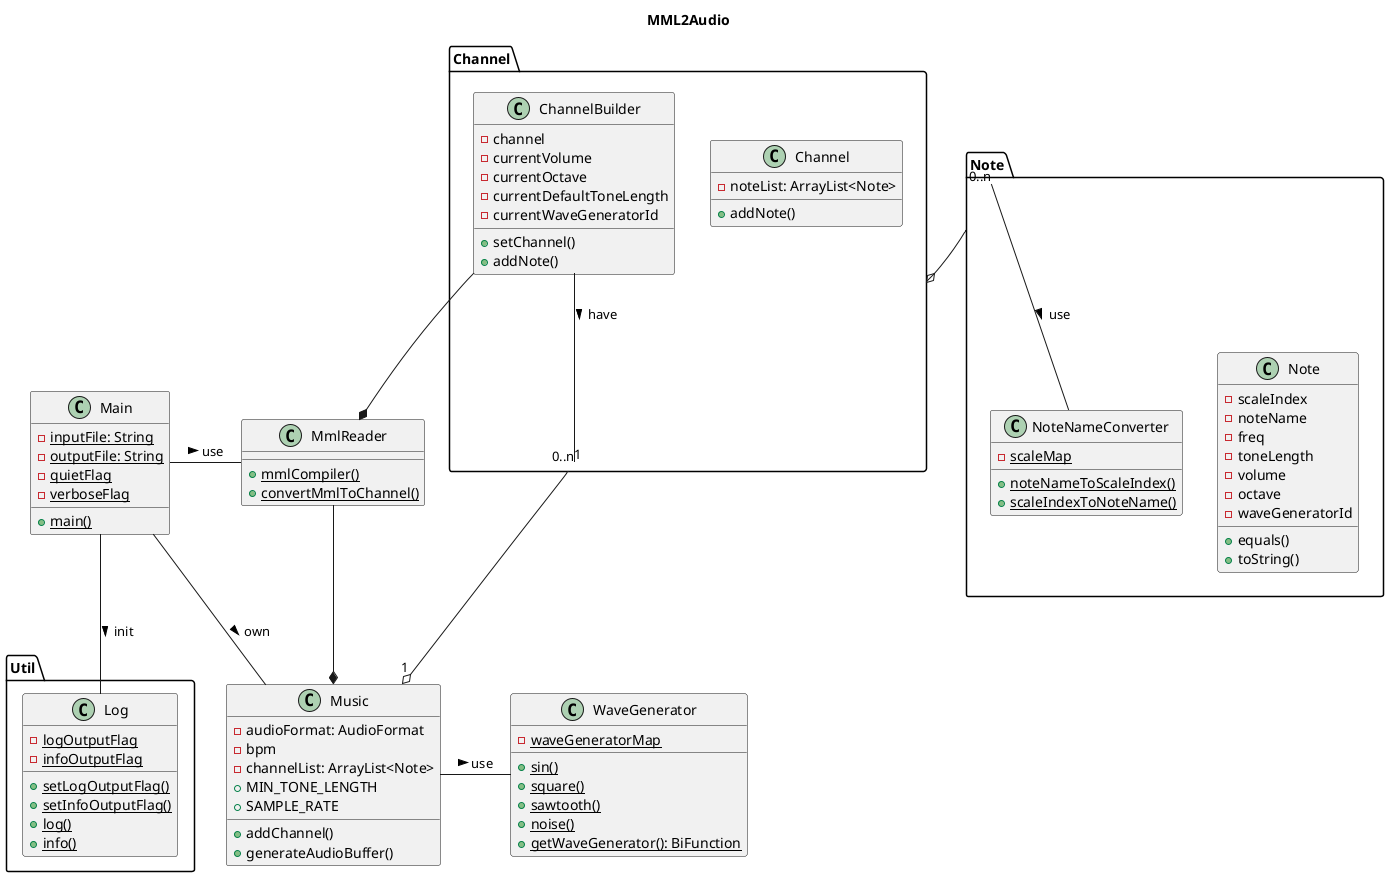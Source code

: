 @startuml MML2Audio
title MML2Audio

class Main {
    - {static} inputFile: String
    - {static} outputFile: String
    - {static} quietFlag
    - {static} verboseFlag

    + {static} main()
}

class Music {
    - audioFormat: AudioFormat
    - bpm
    - channelList: ArrayList<Note>
    + MIN_TONE_LENGTH
    + SAMPLE_RATE

    + addChannel()
    + generateAudioBuffer()
}

class MmlReader {
    + {static} mmlCompiler()
    + {static} convertMmlToChannel()
}

class WaveGenerator {
    - {static} waveGeneratorMap

    + {static} sin()
    + {static} square()
    + {static} sawtooth()
    + {static} noise()
    + {static} getWaveGenerator(): BiFunction
}

package Channel {
    class Channel {
        - noteList: ArrayList<Note>

        + addNote()
    }

    class ChannelBuilder {
        - channel
        - currentVolume
        - currentOctave
        - currentDefaultToneLength
        - currentWaveGeneratorId

        + setChannel()
        + addNote()
    }
}

package Note {
    class Note {
        - scaleIndex
        - noteName
        - freq
        - toneLength
        - volume
        - octave
        - waveGeneratorId

        + equals()
        + toString()
    }

    class NoteNameConverter {
        - {static} scaleMap

        + {static} noteNameToScaleIndex()
        + {static} scaleIndexToNoteName()
    }
}

package Util {
    class Log {
        - {static} logOutputFlag
        - {static} infoOutputFlag

        + {static} setLogOutputFlag()
        + {static} setInfoOutputFlag()
        + {static} log()
        + {static} info()
    }
}

Main - MmlReader: use >
Main - Music: own >
Main -- Log: init >

ChannelBuilder -- Channel: have >
Channel "0..n" --o "1" Music
Note "0..n" --o "1" Channel

ChannelBuilder --* MmlReader

Note -- NoteNameConverter: use >

Music - WaveGenerator: use >

MmlReader --* Music

@enduml